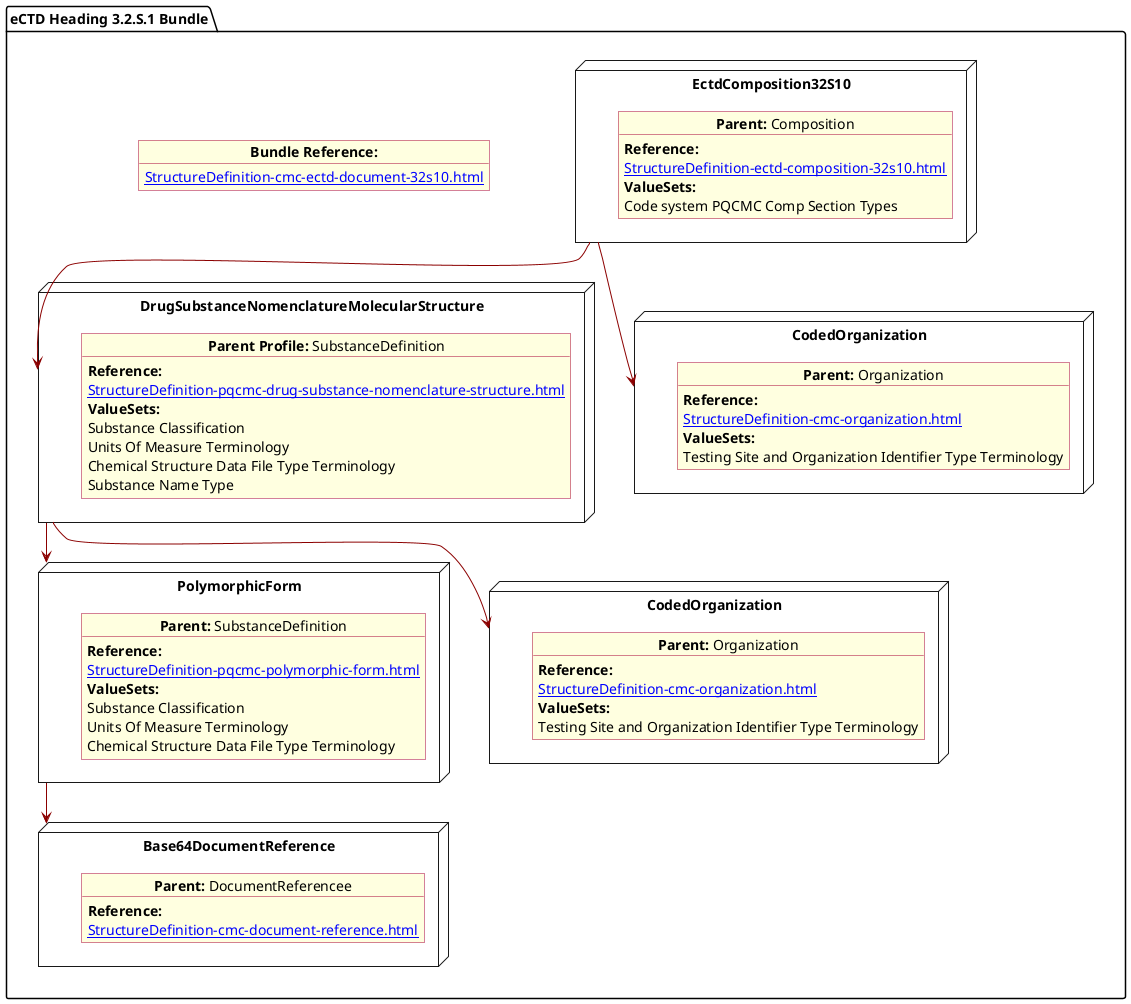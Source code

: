 @startuml SubstanceGeneral
allowmixing
'Mixed model of use case and object
skinparam svgDimensionStyle false
skinparam ObjectBackgroundColor LightYellow
skinparam ObjectBorderColor #A80036
skinparam activityDiamondBorderColor #A80036
skinparam activityDiamondBackgroundColor lawnGreen
skinparam ClassBorderThickness 4

package "eCTD Heading 3.2.S.1 Bundle" as NODES {
  object "**Bundle Reference:**" as objbun {
    [[StructureDefinition-cmc-ectd-document-32s10.html]]
  }

  node "DrugSubstanceNomenclatureMolecularStructure" as NN {

    object "**Parent Profile:** SubstanceDefinition" as obj3 {
      **Reference:**
      [[StructureDefinition-pqcmc-drug-substance-nomenclature-structure.html]]
      **ValueSets:**
      Substance Classification
      Units Of Measure Terminology
      Chemical Structure Data File Type Terminology
      Substance Name Type
    }
  }

  node "Base64DocumentReference" as NB64 {

    object "**Parent:** DocumentReferencee"  as obj64 {
      **Reference:**
      [[StructureDefinition-cmc-document-reference.html]]
    }
  }
  node "EctdComposition32S10" as N1 {

    object "**Parent:** Composition" as obj1 {
      **Reference:**
      [[StructureDefinition-ectd-composition-32s10.html]]
      **ValueSets:**
      Code system PQCMC Comp Section Types
    }

  }
  node "PolymorphicForm" as N2 {

    object "**Parent:** SubstanceDefinition" as obj2 {
      **Reference:**
      [[StructureDefinition-pqcmc-polymorphic-form.html]]
      **ValueSets:**
      Substance Classification
      Units Of Measure Terminology
      Chemical Structure Data File Type Terminology
    }
  }
  node "CodedOrganization" as NSO {

    object "**Parent:** Organization" as objAu {
      **Reference:**
      [[StructureDefinition-cmc-organization.html]]
      **ValueSets:**   
      Testing Site and Organization Identifier Type Terminology
    }
  }

  node "CodedOrganization" as N21mfg {

    object "**Parent:** Organization" as objTS  {
      **Reference:**
      [[StructureDefinition-cmc-organization.html]]
      **ValueSets:**
      Testing Site and Organization Identifier Type Terminology
    }
  }

  N1 -[#darkred]-> NN
  NN -[#darkred]-> N2
  N2 -[#darkred]-> NB64
  N1 -[#darkred]-> NSO
  NN -[#darkred]-> N21mfg
}
@enduml